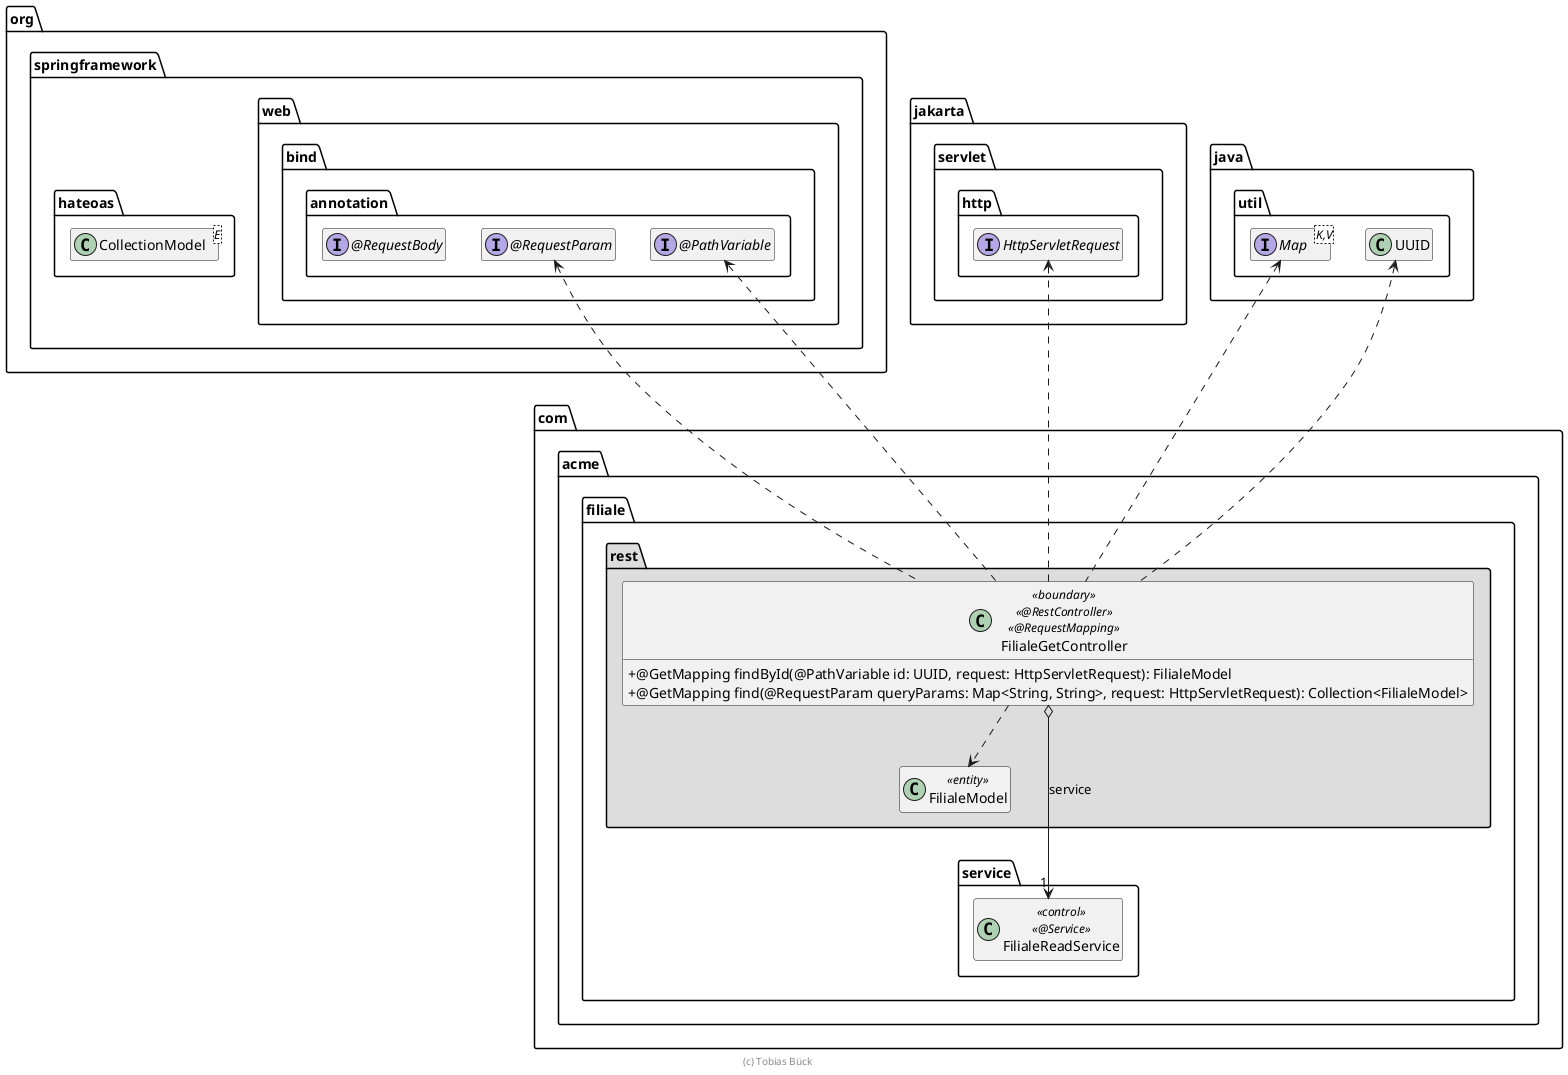 ' Copyright (C) 2019 - present Juergen Zimmermann, Hochschule Karlsruhe
'
' This program is free software: you can redistribute it and/or modify
' it under the terms of the GNU General Public License as published by
' the Free Software Foundation, either version 3 of the License, or
' (at your option) any later version.
'
' This program is distributed in the hope that it will be useful,
' but WITHOUT ANY WARRANTY; without even the implied warranty of
' MERCHANTABILITY or FITNESS FOR A PARTICULAR PURPOSE.  See the
' GNU General Public License for more details.
'
' You should have received a copy of the GNU General Public License
' along with this program.  If not, see <https://www.gnu.org/licenses/>.
@startuml FilialeGetController

skinparam classAttributeIconSize 0

package org.springframework {
    package web.bind.annotation {
        interface "@PathVariable" as PathVariable

        interface "@RequestParam" as RequestParam

        interface "@RequestBody" as RequestBody
    }

    package hateoas {
        class CollectionModel<E>
    }
}

package jakarta.servlet.http {
    interface HttpServletRequest
}

package java.util {
    interface Map<K,V>
    class UUID
}

package com.acme.filiale {
    package service {
        class FilialeReadService << control >> << @Service >>
    }

    package rest #DDDDDD {
        class FilialeModel <<entity>>

        class FilialeGetController << boundary >> << @RestController >> << @RequestMapping >> {
            + @GetMapping findById(@PathVariable id: UUID, request: HttpServletRequest): FilialeModel
            + @GetMapping find(@RequestParam queryParams: Map<String, String>, request: HttpServletRequest): Collection<FilialeModel>
        }

        FilialeGetController o-right-> "1" FilialeReadService : service
        FilialeGetController ..> FilialeModel

        FilialeGetController .up.> HttpServletRequest
        FilialeGetController .up.> PathVariable
        FilialeGetController .up.> RequestParam

        FilialeGetController .up.> UUID
        FilialeGetController .up.> Map

        FilialeModel .[hidden].> FilialeReadService
    }
}

hide empty members

footer (c) Tobias Bück

@enduml
